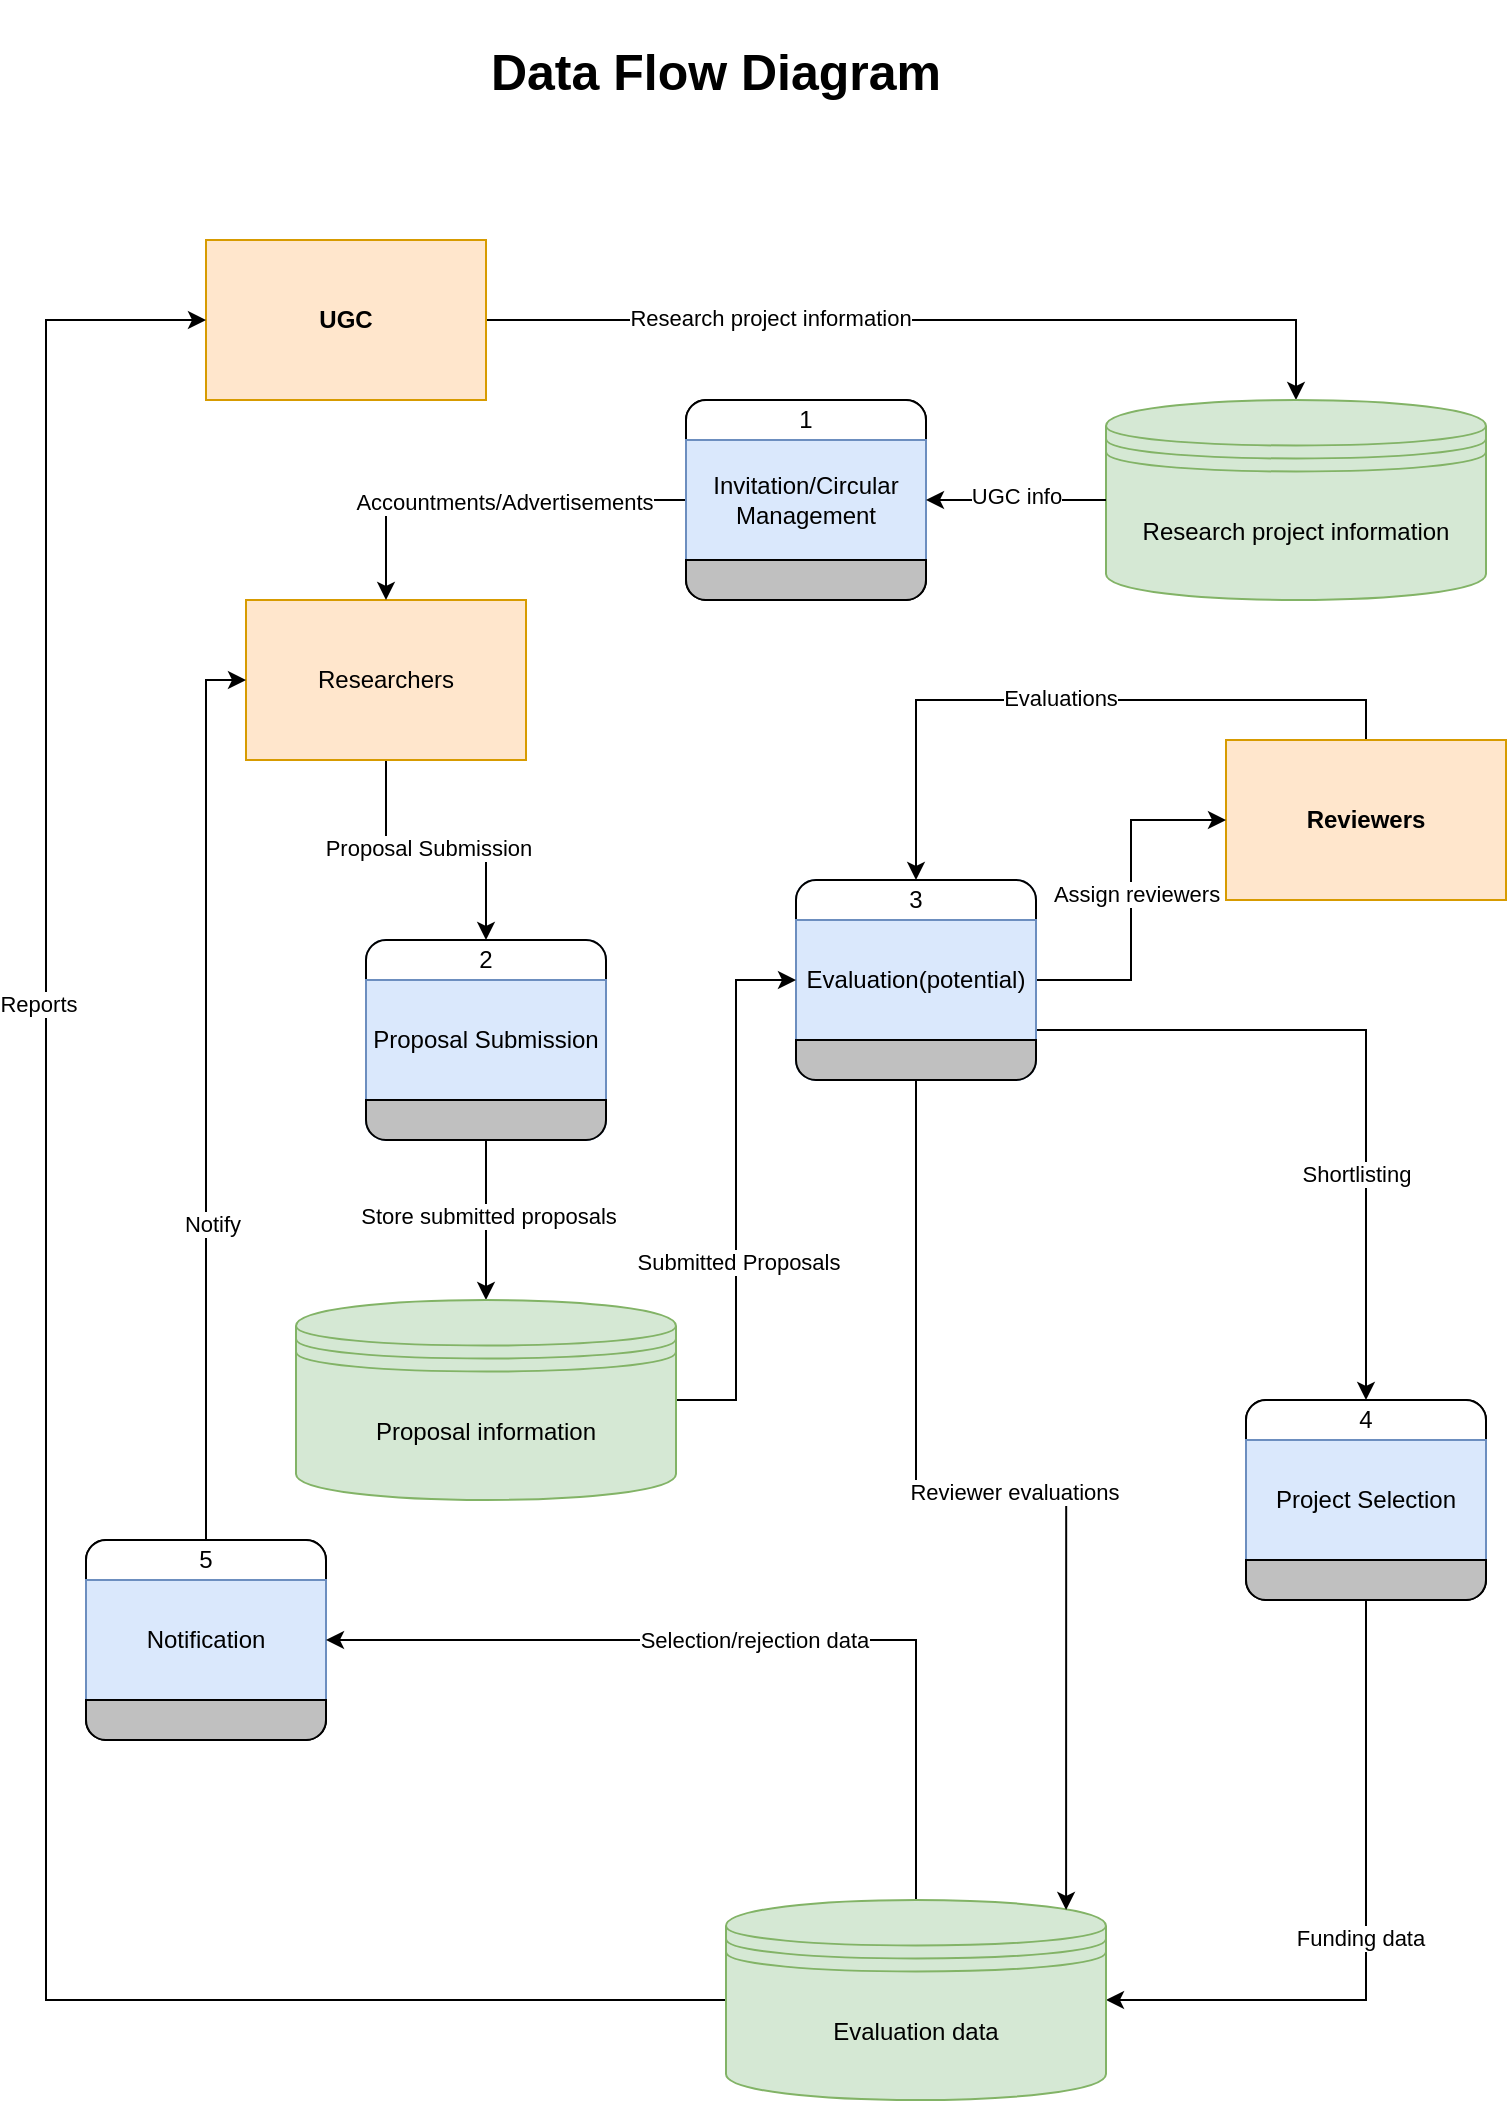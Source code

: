 <mxfile version="24.3.1" type="google">
  <diagram name="Page-1" id="UABw9eQJKf7q00g_TLCL">
    <mxGraphModel grid="1" page="1" gridSize="10" guides="1" tooltips="1" connect="1" arrows="1" fold="1" pageScale="1" pageWidth="850" pageHeight="1100" math="0" shadow="0">
      <root>
        <mxCell id="0" />
        <mxCell id="1" parent="0" />
        <mxCell id="JYTZyPfwSIZCsMyPsV4p-51" style="edgeStyle=orthogonalEdgeStyle;rounded=0;orthogonalLoop=1;jettySize=auto;html=1;entryX=0.5;entryY=0;entryDx=0;entryDy=0;" edge="1" parent="1" source="JYTZyPfwSIZCsMyPsV4p-1" target="JYTZyPfwSIZCsMyPsV4p-80">
          <mxGeometry relative="1" as="geometry">
            <mxPoint x="540" y="250" as="targetPoint" />
          </mxGeometry>
        </mxCell>
        <mxCell id="JYTZyPfwSIZCsMyPsV4p-52" value="Research project information" style="edgeLabel;html=1;align=center;verticalAlign=middle;resizable=0;points=[];" connectable="0" vertex="1" parent="JYTZyPfwSIZCsMyPsV4p-51">
          <mxGeometry x="-0.363" y="1" relative="1" as="geometry">
            <mxPoint as="offset" />
          </mxGeometry>
        </mxCell>
        <mxCell id="JYTZyPfwSIZCsMyPsV4p-1" value="&lt;b&gt;UGC&lt;/b&gt;" style="rounded=0;whiteSpace=wrap;html=1;fillColor=#ffe6cc;strokeColor=#d79b00;" vertex="1" parent="1">
          <mxGeometry x="170" y="130" width="140" height="80" as="geometry" />
        </mxCell>
        <mxCell id="JYTZyPfwSIZCsMyPsV4p-86" style="edgeStyle=orthogonalEdgeStyle;rounded=0;orthogonalLoop=1;jettySize=auto;html=1;entryX=0.5;entryY=0;entryDx=0;entryDy=0;" edge="1" parent="1" source="JYTZyPfwSIZCsMyPsV4p-2" target="JYTZyPfwSIZCsMyPsV4p-66">
          <mxGeometry relative="1" as="geometry" />
        </mxCell>
        <mxCell id="JYTZyPfwSIZCsMyPsV4p-99" value="Proposal Submission" style="edgeLabel;html=1;align=center;verticalAlign=middle;resizable=0;points=[];" connectable="0" vertex="1" parent="JYTZyPfwSIZCsMyPsV4p-86">
          <mxGeometry x="-0.067" y="1" relative="1" as="geometry">
            <mxPoint as="offset" />
          </mxGeometry>
        </mxCell>
        <mxCell id="JYTZyPfwSIZCsMyPsV4p-2" value="Researchers" style="rounded=0;whiteSpace=wrap;html=1;fillColor=#ffe6cc;strokeColor=#d79b00;" vertex="1" parent="1">
          <mxGeometry x="190" y="310" width="140" height="80" as="geometry" />
        </mxCell>
        <mxCell id="JYTZyPfwSIZCsMyPsV4p-91" style="edgeStyle=orthogonalEdgeStyle;rounded=0;orthogonalLoop=1;jettySize=auto;html=1;exitX=0.5;exitY=0;exitDx=0;exitDy=0;entryX=0.5;entryY=0;entryDx=0;entryDy=0;" edge="1" parent="1" source="JYTZyPfwSIZCsMyPsV4p-3" target="JYTZyPfwSIZCsMyPsV4p-74">
          <mxGeometry relative="1" as="geometry" />
        </mxCell>
        <mxCell id="JYTZyPfwSIZCsMyPsV4p-101" value="Evaluations" style="edgeLabel;html=1;align=center;verticalAlign=middle;resizable=0;points=[];" connectable="0" vertex="1" parent="JYTZyPfwSIZCsMyPsV4p-91">
          <mxGeometry x="0.034" y="-1" relative="1" as="geometry">
            <mxPoint as="offset" />
          </mxGeometry>
        </mxCell>
        <mxCell id="JYTZyPfwSIZCsMyPsV4p-3" value="&lt;b&gt;Reviewers&lt;/b&gt;" style="rounded=0;whiteSpace=wrap;html=1;fillColor=#ffe6cc;strokeColor=#d79b00;" vertex="1" parent="1">
          <mxGeometry x="680" y="380" width="140" height="80" as="geometry" />
        </mxCell>
        <mxCell id="JYTZyPfwSIZCsMyPsV4p-85" style="edgeStyle=orthogonalEdgeStyle;rounded=0;orthogonalLoop=1;jettySize=auto;html=1;entryX=0.5;entryY=0;entryDx=0;entryDy=0;" edge="1" parent="1" source="JYTZyPfwSIZCsMyPsV4p-57" target="JYTZyPfwSIZCsMyPsV4p-2">
          <mxGeometry relative="1" as="geometry" />
        </mxCell>
        <mxCell id="JYTZyPfwSIZCsMyPsV4p-115" value="Accountments/Advertisements" style="edgeLabel;html=1;align=center;verticalAlign=middle;resizable=0;points=[];" connectable="0" vertex="1" parent="JYTZyPfwSIZCsMyPsV4p-85">
          <mxGeometry x="-0.086" y="1" relative="1" as="geometry">
            <mxPoint as="offset" />
          </mxGeometry>
        </mxCell>
        <mxCell id="JYTZyPfwSIZCsMyPsV4p-57" value="" style="rounded=1;whiteSpace=wrap;html=1;container=1;collapsible=0;absoluteArcSize=1;arcSize=20;childLayout=stackLayout;horizontal=1;horizontalStack=0;resizeParent=1;resizeParentMax=0;resizeLast=0;" vertex="1" parent="1">
          <mxGeometry x="410" y="210" width="120" height="100" as="geometry" />
        </mxCell>
        <mxCell id="JYTZyPfwSIZCsMyPsV4p-58" value="1" style="whiteSpace=wrap;connectable=0;html=1;shape=mxgraph.basic.rect;size=10;rectStyle=rounded;bottomRightStyle=square;bottomLeftStyle=square;part=1;" vertex="1" parent="JYTZyPfwSIZCsMyPsV4p-57">
          <mxGeometry width="120" height="20" as="geometry" />
        </mxCell>
        <mxCell id="JYTZyPfwSIZCsMyPsV4p-59" value="Invitation/Circular Management" style="shape=mxgraph.bpmn.task;part=1;taskMarker=abstract;connectable=0;whiteSpace=wrap;html=1;fillColor=#dae8fc;strokeColor=#6c8ebf;" vertex="1" parent="JYTZyPfwSIZCsMyPsV4p-57">
          <mxGeometry y="20" width="120" height="60" as="geometry" />
        </mxCell>
        <mxCell id="JYTZyPfwSIZCsMyPsV4p-60" value="" style="whiteSpace=wrap;connectable=0;html=1;shape=mxgraph.basic.rect;size=10;rectStyle=rounded;topRightStyle=square;topLeftStyle=square;fillColor=#C0C0C0;part=1;" vertex="1" parent="JYTZyPfwSIZCsMyPsV4p-57">
          <mxGeometry y="80" width="120" height="20" as="geometry" />
        </mxCell>
        <mxCell id="JYTZyPfwSIZCsMyPsV4p-96" style="edgeStyle=orthogonalEdgeStyle;rounded=0;orthogonalLoop=1;jettySize=auto;html=1;entryX=0;entryY=0.5;entryDx=0;entryDy=0;" edge="1" parent="1" source="JYTZyPfwSIZCsMyPsV4p-62" target="JYTZyPfwSIZCsMyPsV4p-2">
          <mxGeometry relative="1" as="geometry" />
        </mxCell>
        <mxCell id="JYTZyPfwSIZCsMyPsV4p-111" value="Notify" style="edgeLabel;html=1;align=center;verticalAlign=middle;resizable=0;points=[];" connectable="0" vertex="1" parent="JYTZyPfwSIZCsMyPsV4p-96">
          <mxGeometry x="-0.298" y="-3" relative="1" as="geometry">
            <mxPoint as="offset" />
          </mxGeometry>
        </mxCell>
        <mxCell id="JYTZyPfwSIZCsMyPsV4p-62" value="" style="rounded=1;whiteSpace=wrap;html=1;container=1;collapsible=0;absoluteArcSize=1;arcSize=20;childLayout=stackLayout;horizontal=1;horizontalStack=0;resizeParent=1;resizeParentMax=0;resizeLast=0;" vertex="1" parent="1">
          <mxGeometry x="110" y="780" width="120" height="100" as="geometry" />
        </mxCell>
        <mxCell id="JYTZyPfwSIZCsMyPsV4p-63" value="5" style="whiteSpace=wrap;connectable=0;html=1;shape=mxgraph.basic.rect;size=10;rectStyle=rounded;bottomRightStyle=square;bottomLeftStyle=square;part=1;" vertex="1" parent="JYTZyPfwSIZCsMyPsV4p-62">
          <mxGeometry width="120" height="20" as="geometry" />
        </mxCell>
        <mxCell id="JYTZyPfwSIZCsMyPsV4p-64" value="Notification" style="shape=mxgraph.bpmn.task;part=1;taskMarker=abstract;connectable=0;whiteSpace=wrap;html=1;fillColor=#dae8fc;strokeColor=#6c8ebf;" vertex="1" parent="JYTZyPfwSIZCsMyPsV4p-62">
          <mxGeometry y="20" width="120" height="60" as="geometry" />
        </mxCell>
        <mxCell id="JYTZyPfwSIZCsMyPsV4p-65" value="" style="whiteSpace=wrap;connectable=0;html=1;shape=mxgraph.basic.rect;size=10;rectStyle=rounded;topRightStyle=square;topLeftStyle=square;fillColor=#C0C0C0;part=1;" vertex="1" parent="JYTZyPfwSIZCsMyPsV4p-62">
          <mxGeometry y="80" width="120" height="20" as="geometry" />
        </mxCell>
        <mxCell id="JYTZyPfwSIZCsMyPsV4p-87" style="edgeStyle=orthogonalEdgeStyle;rounded=0;orthogonalLoop=1;jettySize=auto;html=1;" edge="1" parent="1" source="JYTZyPfwSIZCsMyPsV4p-66" target="JYTZyPfwSIZCsMyPsV4p-82">
          <mxGeometry relative="1" as="geometry" />
        </mxCell>
        <mxCell id="JYTZyPfwSIZCsMyPsV4p-109" value="Store submitted proposals" style="edgeLabel;html=1;align=center;verticalAlign=middle;resizable=0;points=[];" connectable="0" vertex="1" parent="JYTZyPfwSIZCsMyPsV4p-87">
          <mxGeometry x="-0.057" y="1" relative="1" as="geometry">
            <mxPoint as="offset" />
          </mxGeometry>
        </mxCell>
        <mxCell id="JYTZyPfwSIZCsMyPsV4p-66" value="" style="rounded=1;whiteSpace=wrap;html=1;container=1;collapsible=0;absoluteArcSize=1;arcSize=20;childLayout=stackLayout;horizontal=1;horizontalStack=0;resizeParent=1;resizeParentMax=0;resizeLast=0;fillColor=#dae8fc;strokeColor=#6c8ebf;" vertex="1" parent="1">
          <mxGeometry x="250" y="480" width="120" height="100" as="geometry" />
        </mxCell>
        <mxCell id="JYTZyPfwSIZCsMyPsV4p-67" value="2" style="whiteSpace=wrap;connectable=0;html=1;shape=mxgraph.basic.rect;size=10;rectStyle=rounded;bottomRightStyle=square;bottomLeftStyle=square;part=1;" vertex="1" parent="JYTZyPfwSIZCsMyPsV4p-66">
          <mxGeometry width="120" height="20" as="geometry" />
        </mxCell>
        <mxCell id="JYTZyPfwSIZCsMyPsV4p-68" value="Proposal Submission" style="shape=mxgraph.bpmn.task;part=1;taskMarker=abstract;connectable=0;whiteSpace=wrap;html=1;fillColor=#dae8fc;strokeColor=#6c8ebf;" vertex="1" parent="JYTZyPfwSIZCsMyPsV4p-66">
          <mxGeometry y="20" width="120" height="60" as="geometry" />
        </mxCell>
        <mxCell id="JYTZyPfwSIZCsMyPsV4p-69" value="" style="whiteSpace=wrap;connectable=0;html=1;shape=mxgraph.basic.rect;size=10;rectStyle=rounded;topRightStyle=square;topLeftStyle=square;fillColor=#C0C0C0;part=1;" vertex="1" parent="JYTZyPfwSIZCsMyPsV4p-66">
          <mxGeometry y="80" width="120" height="20" as="geometry" />
        </mxCell>
        <mxCell id="JYTZyPfwSIZCsMyPsV4p-94" style="edgeStyle=orthogonalEdgeStyle;rounded=0;orthogonalLoop=1;jettySize=auto;html=1;entryX=1;entryY=0.5;entryDx=0;entryDy=0;exitX=0.5;exitY=1;exitDx=0;exitDy=0;" edge="1" parent="1" source="JYTZyPfwSIZCsMyPsV4p-70" target="JYTZyPfwSIZCsMyPsV4p-83">
          <mxGeometry relative="1" as="geometry" />
        </mxCell>
        <mxCell id="JYTZyPfwSIZCsMyPsV4p-106" value="Funding data" style="edgeLabel;html=1;align=center;verticalAlign=middle;resizable=0;points=[];" connectable="0" vertex="1" parent="JYTZyPfwSIZCsMyPsV4p-94">
          <mxGeometry x="0.02" y="-3" relative="1" as="geometry">
            <mxPoint as="offset" />
          </mxGeometry>
        </mxCell>
        <mxCell id="JYTZyPfwSIZCsMyPsV4p-70" value="" style="rounded=1;whiteSpace=wrap;html=1;container=1;collapsible=0;absoluteArcSize=1;arcSize=20;childLayout=stackLayout;horizontal=1;horizontalStack=0;resizeParent=1;resizeParentMax=0;resizeLast=0;" vertex="1" parent="1">
          <mxGeometry x="690" y="710" width="120" height="100" as="geometry" />
        </mxCell>
        <mxCell id="JYTZyPfwSIZCsMyPsV4p-71" value="4" style="whiteSpace=wrap;connectable=0;html=1;shape=mxgraph.basic.rect;size=10;rectStyle=rounded;bottomRightStyle=square;bottomLeftStyle=square;part=1;" vertex="1" parent="JYTZyPfwSIZCsMyPsV4p-70">
          <mxGeometry width="120" height="20" as="geometry" />
        </mxCell>
        <mxCell id="JYTZyPfwSIZCsMyPsV4p-72" value="Project Selection" style="shape=mxgraph.bpmn.task;part=1;taskMarker=abstract;connectable=0;whiteSpace=wrap;html=1;fillColor=#dae8fc;strokeColor=#6c8ebf;" vertex="1" parent="JYTZyPfwSIZCsMyPsV4p-70">
          <mxGeometry y="20" width="120" height="60" as="geometry" />
        </mxCell>
        <mxCell id="JYTZyPfwSIZCsMyPsV4p-73" value="" style="whiteSpace=wrap;connectable=0;html=1;shape=mxgraph.basic.rect;size=10;rectStyle=rounded;topRightStyle=square;topLeftStyle=square;fillColor=#C0C0C0;part=1;" vertex="1" parent="JYTZyPfwSIZCsMyPsV4p-70">
          <mxGeometry y="80" width="120" height="20" as="geometry" />
        </mxCell>
        <mxCell id="JYTZyPfwSIZCsMyPsV4p-89" style="edgeStyle=orthogonalEdgeStyle;rounded=0;orthogonalLoop=1;jettySize=auto;html=1;entryX=0;entryY=0.5;entryDx=0;entryDy=0;" edge="1" parent="1" source="JYTZyPfwSIZCsMyPsV4p-74" target="JYTZyPfwSIZCsMyPsV4p-3">
          <mxGeometry relative="1" as="geometry" />
        </mxCell>
        <mxCell id="JYTZyPfwSIZCsMyPsV4p-102" value="Assign reviewers" style="edgeLabel;html=1;align=center;verticalAlign=middle;resizable=0;points=[];" connectable="0" vertex="1" parent="JYTZyPfwSIZCsMyPsV4p-89">
          <mxGeometry x="0.042" y="-2" relative="1" as="geometry">
            <mxPoint as="offset" />
          </mxGeometry>
        </mxCell>
        <mxCell id="JYTZyPfwSIZCsMyPsV4p-104" style="edgeStyle=orthogonalEdgeStyle;rounded=0;orthogonalLoop=1;jettySize=auto;html=1;exitX=1;exitY=0.75;exitDx=0;exitDy=0;entryX=0.5;entryY=0;entryDx=0;entryDy=0;" edge="1" parent="1" source="JYTZyPfwSIZCsMyPsV4p-74" target="JYTZyPfwSIZCsMyPsV4p-70">
          <mxGeometry relative="1" as="geometry" />
        </mxCell>
        <mxCell id="JYTZyPfwSIZCsMyPsV4p-105" value="Shortlisting" style="edgeLabel;html=1;align=center;verticalAlign=middle;resizable=0;points=[];" connectable="0" vertex="1" parent="JYTZyPfwSIZCsMyPsV4p-104">
          <mxGeometry x="0.352" y="-5" relative="1" as="geometry">
            <mxPoint as="offset" />
          </mxGeometry>
        </mxCell>
        <mxCell id="JYTZyPfwSIZCsMyPsV4p-74" value="" style="rounded=1;whiteSpace=wrap;html=1;container=1;collapsible=0;absoluteArcSize=1;arcSize=20;childLayout=stackLayout;horizontal=1;horizontalStack=0;resizeParent=1;resizeParentMax=0;resizeLast=0;fillColor=#dae8fc;strokeColor=#6c8ebf;" vertex="1" parent="1">
          <mxGeometry x="465" y="450" width="120" height="100" as="geometry" />
        </mxCell>
        <mxCell id="JYTZyPfwSIZCsMyPsV4p-75" value="3" style="whiteSpace=wrap;connectable=0;html=1;shape=mxgraph.basic.rect;size=10;rectStyle=rounded;bottomRightStyle=square;bottomLeftStyle=square;part=1;" vertex="1" parent="JYTZyPfwSIZCsMyPsV4p-74">
          <mxGeometry width="120" height="20" as="geometry" />
        </mxCell>
        <mxCell id="JYTZyPfwSIZCsMyPsV4p-76" value="Evaluation(potential)" style="shape=mxgraph.bpmn.task;part=1;taskMarker=abstract;connectable=0;whiteSpace=wrap;html=1;fillColor=#dae8fc;strokeColor=#6c8ebf;" vertex="1" parent="JYTZyPfwSIZCsMyPsV4p-74">
          <mxGeometry y="20" width="120" height="60" as="geometry" />
        </mxCell>
        <mxCell id="JYTZyPfwSIZCsMyPsV4p-77" value="" style="whiteSpace=wrap;connectable=0;html=1;shape=mxgraph.basic.rect;size=10;rectStyle=rounded;topRightStyle=square;topLeftStyle=square;fillColor=#C0C0C0;part=1;" vertex="1" parent="JYTZyPfwSIZCsMyPsV4p-74">
          <mxGeometry y="80" width="120" height="20" as="geometry" />
        </mxCell>
        <mxCell id="JYTZyPfwSIZCsMyPsV4p-80" value="&lt;span style=&quot;text-wrap: nowrap;&quot;&gt;Research project information&lt;/span&gt;" style="shape=datastore;whiteSpace=wrap;html=1;fillColor=#d5e8d4;strokeColor=#82b366;" vertex="1" parent="1">
          <mxGeometry x="620" y="210" width="190" height="100" as="geometry" />
        </mxCell>
        <mxCell id="JYTZyPfwSIZCsMyPsV4p-88" style="edgeStyle=orthogonalEdgeStyle;rounded=0;orthogonalLoop=1;jettySize=auto;html=1;entryX=0;entryY=0.5;entryDx=0;entryDy=0;" edge="1" parent="1" source="JYTZyPfwSIZCsMyPsV4p-82" target="JYTZyPfwSIZCsMyPsV4p-74">
          <mxGeometry relative="1" as="geometry" />
        </mxCell>
        <mxCell id="JYTZyPfwSIZCsMyPsV4p-108" value="Submitted Proposals" style="edgeLabel;html=1;align=center;verticalAlign=middle;resizable=0;points=[];" connectable="0" vertex="1" parent="JYTZyPfwSIZCsMyPsV4p-88">
          <mxGeometry x="-0.266" y="-1" relative="1" as="geometry">
            <mxPoint as="offset" />
          </mxGeometry>
        </mxCell>
        <mxCell id="JYTZyPfwSIZCsMyPsV4p-82" value="&lt;span style=&quot;text-wrap: nowrap;&quot;&gt;Proposal information&lt;/span&gt;" style="shape=datastore;whiteSpace=wrap;html=1;fillColor=#d5e8d4;strokeColor=#82b366;" vertex="1" parent="1">
          <mxGeometry x="215" y="660" width="190" height="100" as="geometry" />
        </mxCell>
        <mxCell id="JYTZyPfwSIZCsMyPsV4p-95" style="edgeStyle=orthogonalEdgeStyle;rounded=0;orthogonalLoop=1;jettySize=auto;html=1;entryX=1;entryY=0.5;entryDx=0;entryDy=0;exitX=0.5;exitY=0;exitDx=0;exitDy=0;" edge="1" parent="1" source="JYTZyPfwSIZCsMyPsV4p-83" target="JYTZyPfwSIZCsMyPsV4p-62">
          <mxGeometry relative="1" as="geometry" />
        </mxCell>
        <mxCell id="JYTZyPfwSIZCsMyPsV4p-110" value="Selection/rejection data" style="edgeLabel;html=1;align=center;verticalAlign=middle;resizable=0;points=[];" connectable="0" vertex="1" parent="JYTZyPfwSIZCsMyPsV4p-95">
          <mxGeometry x="-0.005" relative="1" as="geometry">
            <mxPoint as="offset" />
          </mxGeometry>
        </mxCell>
        <mxCell id="JYTZyPfwSIZCsMyPsV4p-97" style="edgeStyle=orthogonalEdgeStyle;rounded=0;orthogonalLoop=1;jettySize=auto;html=1;entryX=0;entryY=0.5;entryDx=0;entryDy=0;exitX=0;exitY=0.5;exitDx=0;exitDy=0;" edge="1" parent="1" source="JYTZyPfwSIZCsMyPsV4p-83" target="JYTZyPfwSIZCsMyPsV4p-1">
          <mxGeometry relative="1" as="geometry">
            <Array as="points">
              <mxPoint x="90" y="1010" />
              <mxPoint x="90" y="170" />
            </Array>
          </mxGeometry>
        </mxCell>
        <mxCell id="JYTZyPfwSIZCsMyPsV4p-113" value="Reports" style="edgeLabel;html=1;align=center;verticalAlign=middle;resizable=0;points=[];" connectable="0" vertex="1" parent="JYTZyPfwSIZCsMyPsV4p-97">
          <mxGeometry x="0.33" y="4" relative="1" as="geometry">
            <mxPoint as="offset" />
          </mxGeometry>
        </mxCell>
        <mxCell id="JYTZyPfwSIZCsMyPsV4p-83" value="&lt;span style=&quot;text-wrap: nowrap;&quot;&gt;Evaluation data&lt;/span&gt;" style="shape=datastore;whiteSpace=wrap;html=1;fillColor=#d5e8d4;strokeColor=#82b366;" vertex="1" parent="1">
          <mxGeometry x="430" y="960" width="190" height="100" as="geometry" />
        </mxCell>
        <mxCell id="JYTZyPfwSIZCsMyPsV4p-84" style="edgeStyle=orthogonalEdgeStyle;rounded=0;orthogonalLoop=1;jettySize=auto;html=1;" edge="1" parent="1" source="JYTZyPfwSIZCsMyPsV4p-80" target="JYTZyPfwSIZCsMyPsV4p-57">
          <mxGeometry relative="1" as="geometry" />
        </mxCell>
        <mxCell id="JYTZyPfwSIZCsMyPsV4p-114" value="UGC info" style="edgeLabel;html=1;align=center;verticalAlign=middle;resizable=0;points=[];" connectable="0" vertex="1" parent="JYTZyPfwSIZCsMyPsV4p-84">
          <mxGeometry y="-2" relative="1" as="geometry">
            <mxPoint as="offset" />
          </mxGeometry>
        </mxCell>
        <mxCell id="JYTZyPfwSIZCsMyPsV4p-100" style="edgeStyle=orthogonalEdgeStyle;rounded=0;orthogonalLoop=1;jettySize=auto;html=1;exitX=0.5;exitY=1;exitDx=0;exitDy=0;entryX=0.895;entryY=0.05;entryDx=0;entryDy=0;entryPerimeter=0;" edge="1" parent="1" source="JYTZyPfwSIZCsMyPsV4p-74" target="JYTZyPfwSIZCsMyPsV4p-83">
          <mxGeometry relative="1" as="geometry" />
        </mxCell>
        <mxCell id="JYTZyPfwSIZCsMyPsV4p-107" value="Reviewer evaluations" style="edgeLabel;html=1;align=center;verticalAlign=middle;resizable=0;points=[];" connectable="0" vertex="1" parent="JYTZyPfwSIZCsMyPsV4p-100">
          <mxGeometry x="0.036" y="-1" relative="1" as="geometry">
            <mxPoint as="offset" />
          </mxGeometry>
        </mxCell>
        <mxCell id="Qfn3RM_ByCimUmAphhdJ-1" value="&lt;h1 style=&quot;font-size: 25px;&quot;&gt;&lt;b style=&quot;font-size: 25px;&quot;&gt;Data Flow Diagram&lt;/b&gt;&lt;/h1&gt;" style="text;html=1;align=center;verticalAlign=middle;whiteSpace=wrap;rounded=0;fontSize=25;" vertex="1" parent="1">
          <mxGeometry x="300" y="10" width="250" height="70" as="geometry" />
        </mxCell>
      </root>
    </mxGraphModel>
  </diagram>
</mxfile>
